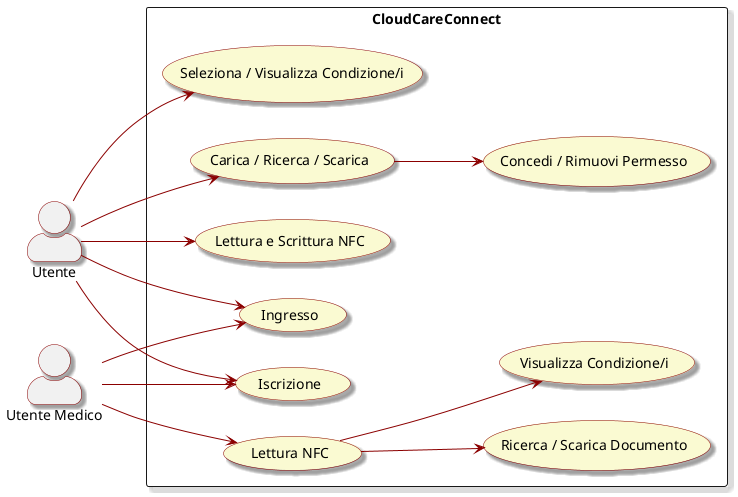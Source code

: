 @startuml CCC
left to right direction
skinparam actorStyle awesome
skinparam actor {
BorderColor DarkRed
}

skinparam usecase {
BackgroundColor LightGoldenRodYellow
BorderColor DarkRed
ArrowColor DarkRed

}

!define SHADOW_COLOR #000000

skinparam {
  Shadowing true
  ShadowColor SHADOW_COLOR
}

actor Utente as Utente 
actor :Utente Medico: as Med 

rectangle CloudCareConnect {
	(Iscrizione) as iscrizione
	(Ingresso) as ingresso
	(Seleziona / Visualizza Condizione/i) as condizione
	(Carica / Ricerca / Scarica) as azioni
	(Concedi / Rimuovi Permesso) as permesso
    (Lettura e Scrittura NFC) as azioni_utente_nfc
    (Lettura NFC) as leggi_nfc
    (Visualizza Condizione/i) as vedi_condizione
    (Ricerca / Scarica Documento) as vedi_documento

	azioni --> permesso

    leggi_nfc --> vedi_condizione
    leggi_nfc --> vedi_documento

	Utente --> iscrizione
    Utente --> ingresso
    Utente --> condizione
    Utente --> azioni_utente_nfc
    Utente --> azioni
	Med --> iscrizione
	Med --> ingresso
    Med --> leggi_nfc
}
@enduml